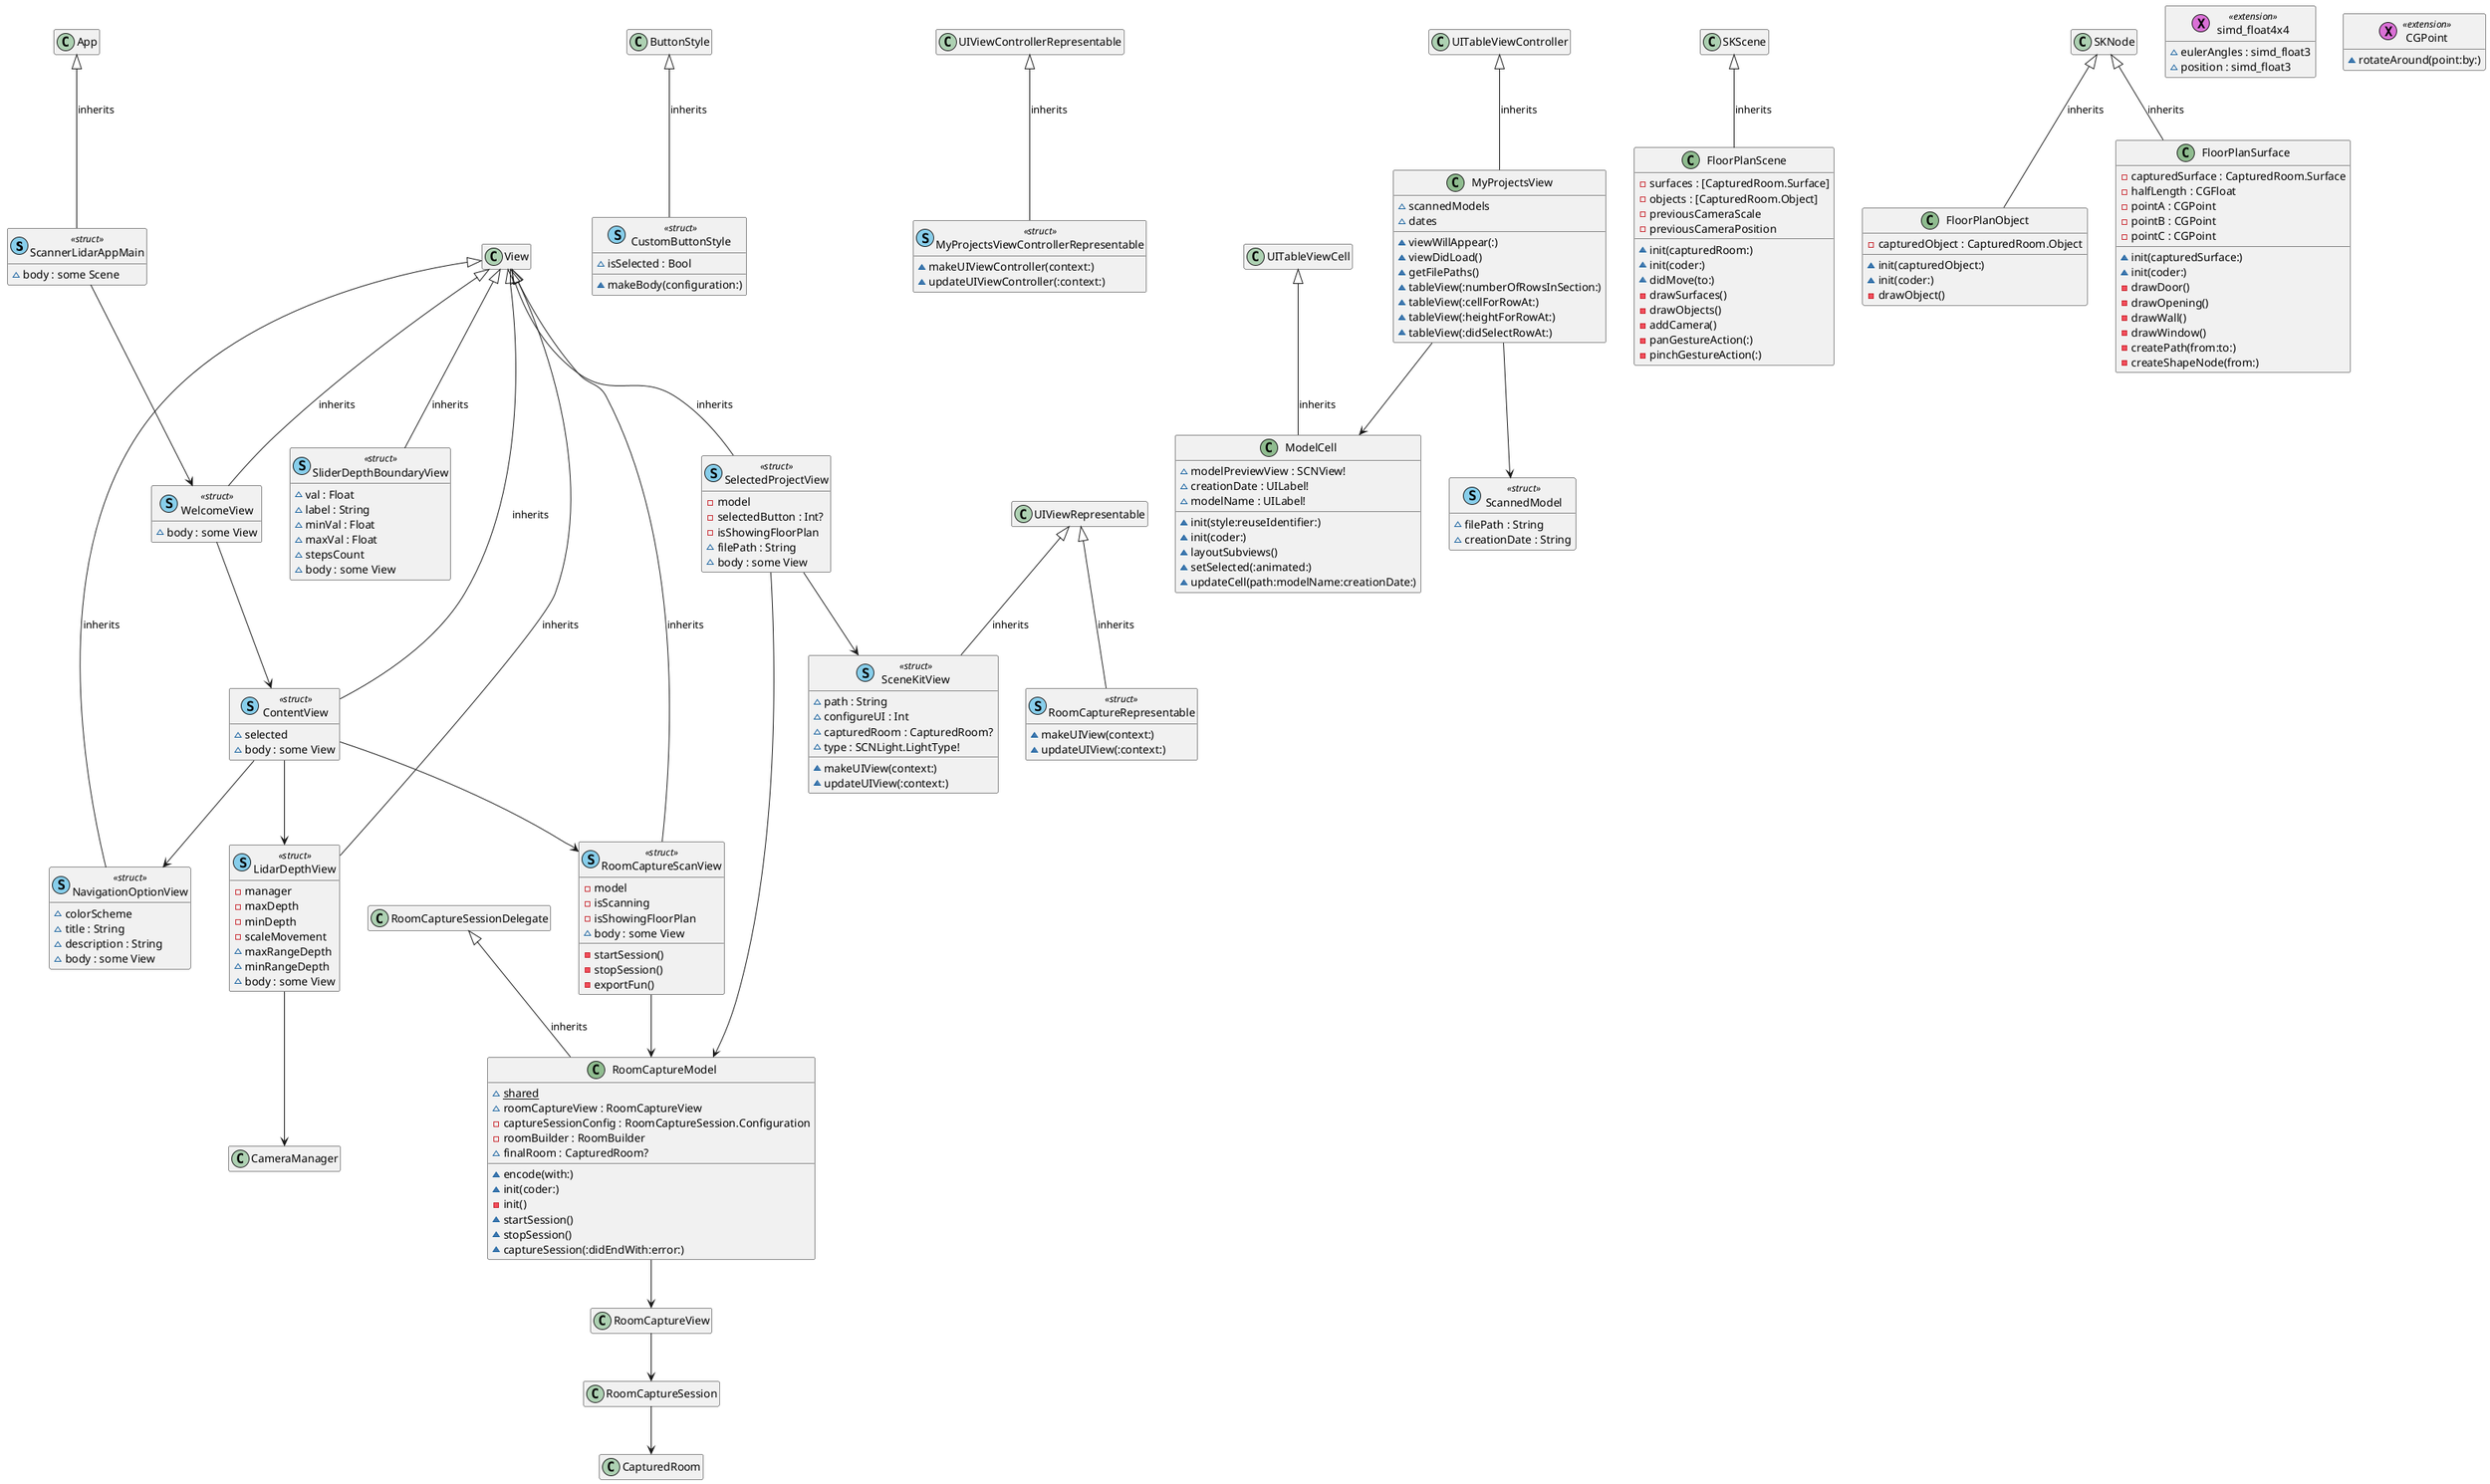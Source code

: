 @startuml
' STYLE START
hide empty members
skinparam shadowing false
' STYLE END
set namespaceSeparator none

class "ScannerLidarAppMain" as ScannerLidarAppMain << (S, SkyBlue) struct >> {
~body : some Scene
}
class "SelectedProjectView" as SelectedProjectView << (S, SkyBlue) struct >> {
-model
-selectedButton : Int?
-isShowingFloorPlan
~filePath : String
~body : some View
}
class "CustomButtonStyle" as CustomButtonStyle << (S, SkyBlue) struct >> {
~isSelected : Bool
~makeBody(configuration:)
}
class "SceneKitView" as SceneKitView << (S, SkyBlue) struct >> {
~path : String
~configureUI : Int
~capturedRoom : CapturedRoom?
~type : SCNLight.LightType!
~makeUIView(context:)
~updateUIView(:context:)
}
class "MyProjectsViewControllerRepresentable" as MyProjectsViewControllerRepresentable << (S, SkyBlue) struct >> {
~makeUIViewController(context:)
~updateUIViewController(:context:)
}
class "ScannedModel" as ScannedModel << (S, SkyBlue) struct >> {
~filePath : String
~creationDate : String
}
class "MyProjectsView" as MyProjectsView << (C, DarkSeaGreen) >> {
~scannedModels
~dates
~viewWillAppear(:)
~viewDidLoad()
~getFilePaths()
~tableView(:numberOfRowsInSection:)
~tableView(:cellForRowAt:)
~tableView(:heightForRowAt:)
~tableView(:didSelectRowAt:)
}
class "ModelCell" as ModelCell << (C, DarkSeaGreen) >> {
~modelPreviewView : SCNView!
~creationDate : UILabel!
~modelName : UILabel!
~init(style:reuseIdentifier:)
~init(coder:)
~layoutSubviews()
~setSelected(:animated:)
~updateCell(path:modelName:creationDate:)
}
class "LidarDepthView" as LidarDepthView << (S, SkyBlue) struct >> {
-manager
-maxDepth
-minDepth
-scaleMovement
~maxRangeDepth
~minRangeDepth
~body : some View
}
class "SliderDepthBoundaryView" as SliderDepthBoundaryView << (S, SkyBlue) struct >> {
~val : Float
~label : String
~minVal : Float
~maxVal : Float
~stepsCount
~body : some View
}
class "FloorPlanScene" as FloorPlanScene << (C, DarkSeaGreen) >> {
-surfaces : [CapturedRoom.Surface]
-objects : [CapturedRoom.Object]
~init(capturedRoom:)
~init(coder:)
~didMove(to:)
-drawSurfaces()
-drawObjects()
-addCamera()
-previousCameraScale
-previousCameraPosition
-panGestureAction(:)
-pinchGestureAction(:)
}
class "FloorPlanObject" as FloorPlanObject << (C, DarkSeaGreen) >> {
-capturedObject : CapturedRoom.Object
~init(capturedObject:)
~init(coder:)
-drawObject()
}
class "FloorPlanSurface" as FloorPlanSurface << (C, DarkSeaGreen) >> {
-capturedSurface : CapturedRoom.Surface
-halfLength : CGFloat
-pointA : CGPoint
-pointB : CGPoint
-pointC : CGPoint
~init(capturedSurface:)
~init(coder:)
-drawDoor()
-drawOpening()
-drawWall()
-drawWindow()
-createPath(from:to:)
-createShapeNode(from:)
}
class "RoomCaptureScanView" as RoomCaptureScanView << (S, SkyBlue) struct >> {
-model
-isScanning
-isShowingFloorPlan
~body : some View
-startSession()
-stopSession()
-exportFun()
}
class "RoomCaptureModel" as RoomCaptureModel << (C, DarkSeaGreen) >> {
~{static} shared
~roomCaptureView : RoomCaptureView
-captureSessionConfig : RoomCaptureSession.Configuration
-roomBuilder : RoomBuilder
~finalRoom : CapturedRoom?
~encode(with:)
~init(coder:)
-init()
~startSession()
~stopSession()
~captureSession(:didEndWith:error:)
}
class "RoomCaptureRepresentable" as RoomCaptureRepresentable << (S, SkyBlue) struct >> {
~makeUIView(context:)
~updateUIView(:context:)
}
class "WelcomeView" as WelcomeView << (S, SkyBlue) struct >> {
~body : some View
}
class "NavigationOptionView" as NavigationOptionView << (S, SkyBlue) struct >> {
~colorScheme
~title : String
~description : String
~body : some View
}
class "ContentView" as ContentView << (S, SkyBlue) struct >> {
~selected
~body : some View
}
class "simd_float4x4" as simd_float4x4 << (X, Orchid) extension >> {
~eulerAngles : simd_float3
~position : simd_float3
}
class "CGPoint" as CGPoint << (X, Orchid) extension >> {
~rotateAround(point:by:)
}
App <|-- ScannerLidarAppMain : inherits
View <|-- SelectedProjectView : inherits
ButtonStyle <|-- CustomButtonStyle : inherits
UIViewRepresentable <|-- SceneKitView : inherits
UIViewControllerRepresentable <|-- MyProjectsViewControllerRepresentable : inherits
UITableViewController <|-- MyProjectsView : inherits
UITableViewCell <|-- ModelCell : inherits
View <|-- LidarDepthView : inherits
View <|-- SliderDepthBoundaryView : inherits
SKScene <|-- FloorPlanScene : inherits
SKNode <|-- FloorPlanObject : inherits
SKNode <|-- FloorPlanSurface : inherits
View <|-- RoomCaptureScanView : inherits
RoomCaptureSessionDelegate <|-- RoomCaptureModel : inherits
UIViewRepresentable <|-- RoomCaptureRepresentable : inherits
View <|-- WelcomeView : inherits
View <|-- NavigationOptionView : inherits
View <|-- ContentView : inherits
ScannerLidarAppMain --> WelcomeView
WelcomeView --> ContentView
ContentView --> NavigationOptionView
ContentView --> RoomCaptureScanView
ContentView --> LidarDepthView
RoomCaptureScanView --> RoomCaptureModel
RoomCaptureModel --> RoomCaptureView
RoomCaptureView --> RoomCaptureSession
RoomCaptureSession --> CapturedRoom
MyProjectsView --> ModelCell
MyProjectsView --> ScannedModel
SelectedProjectView --> SceneKitView
SelectedProjectView --> RoomCaptureModel
LidarDepthView --> CameraManager
@enduml